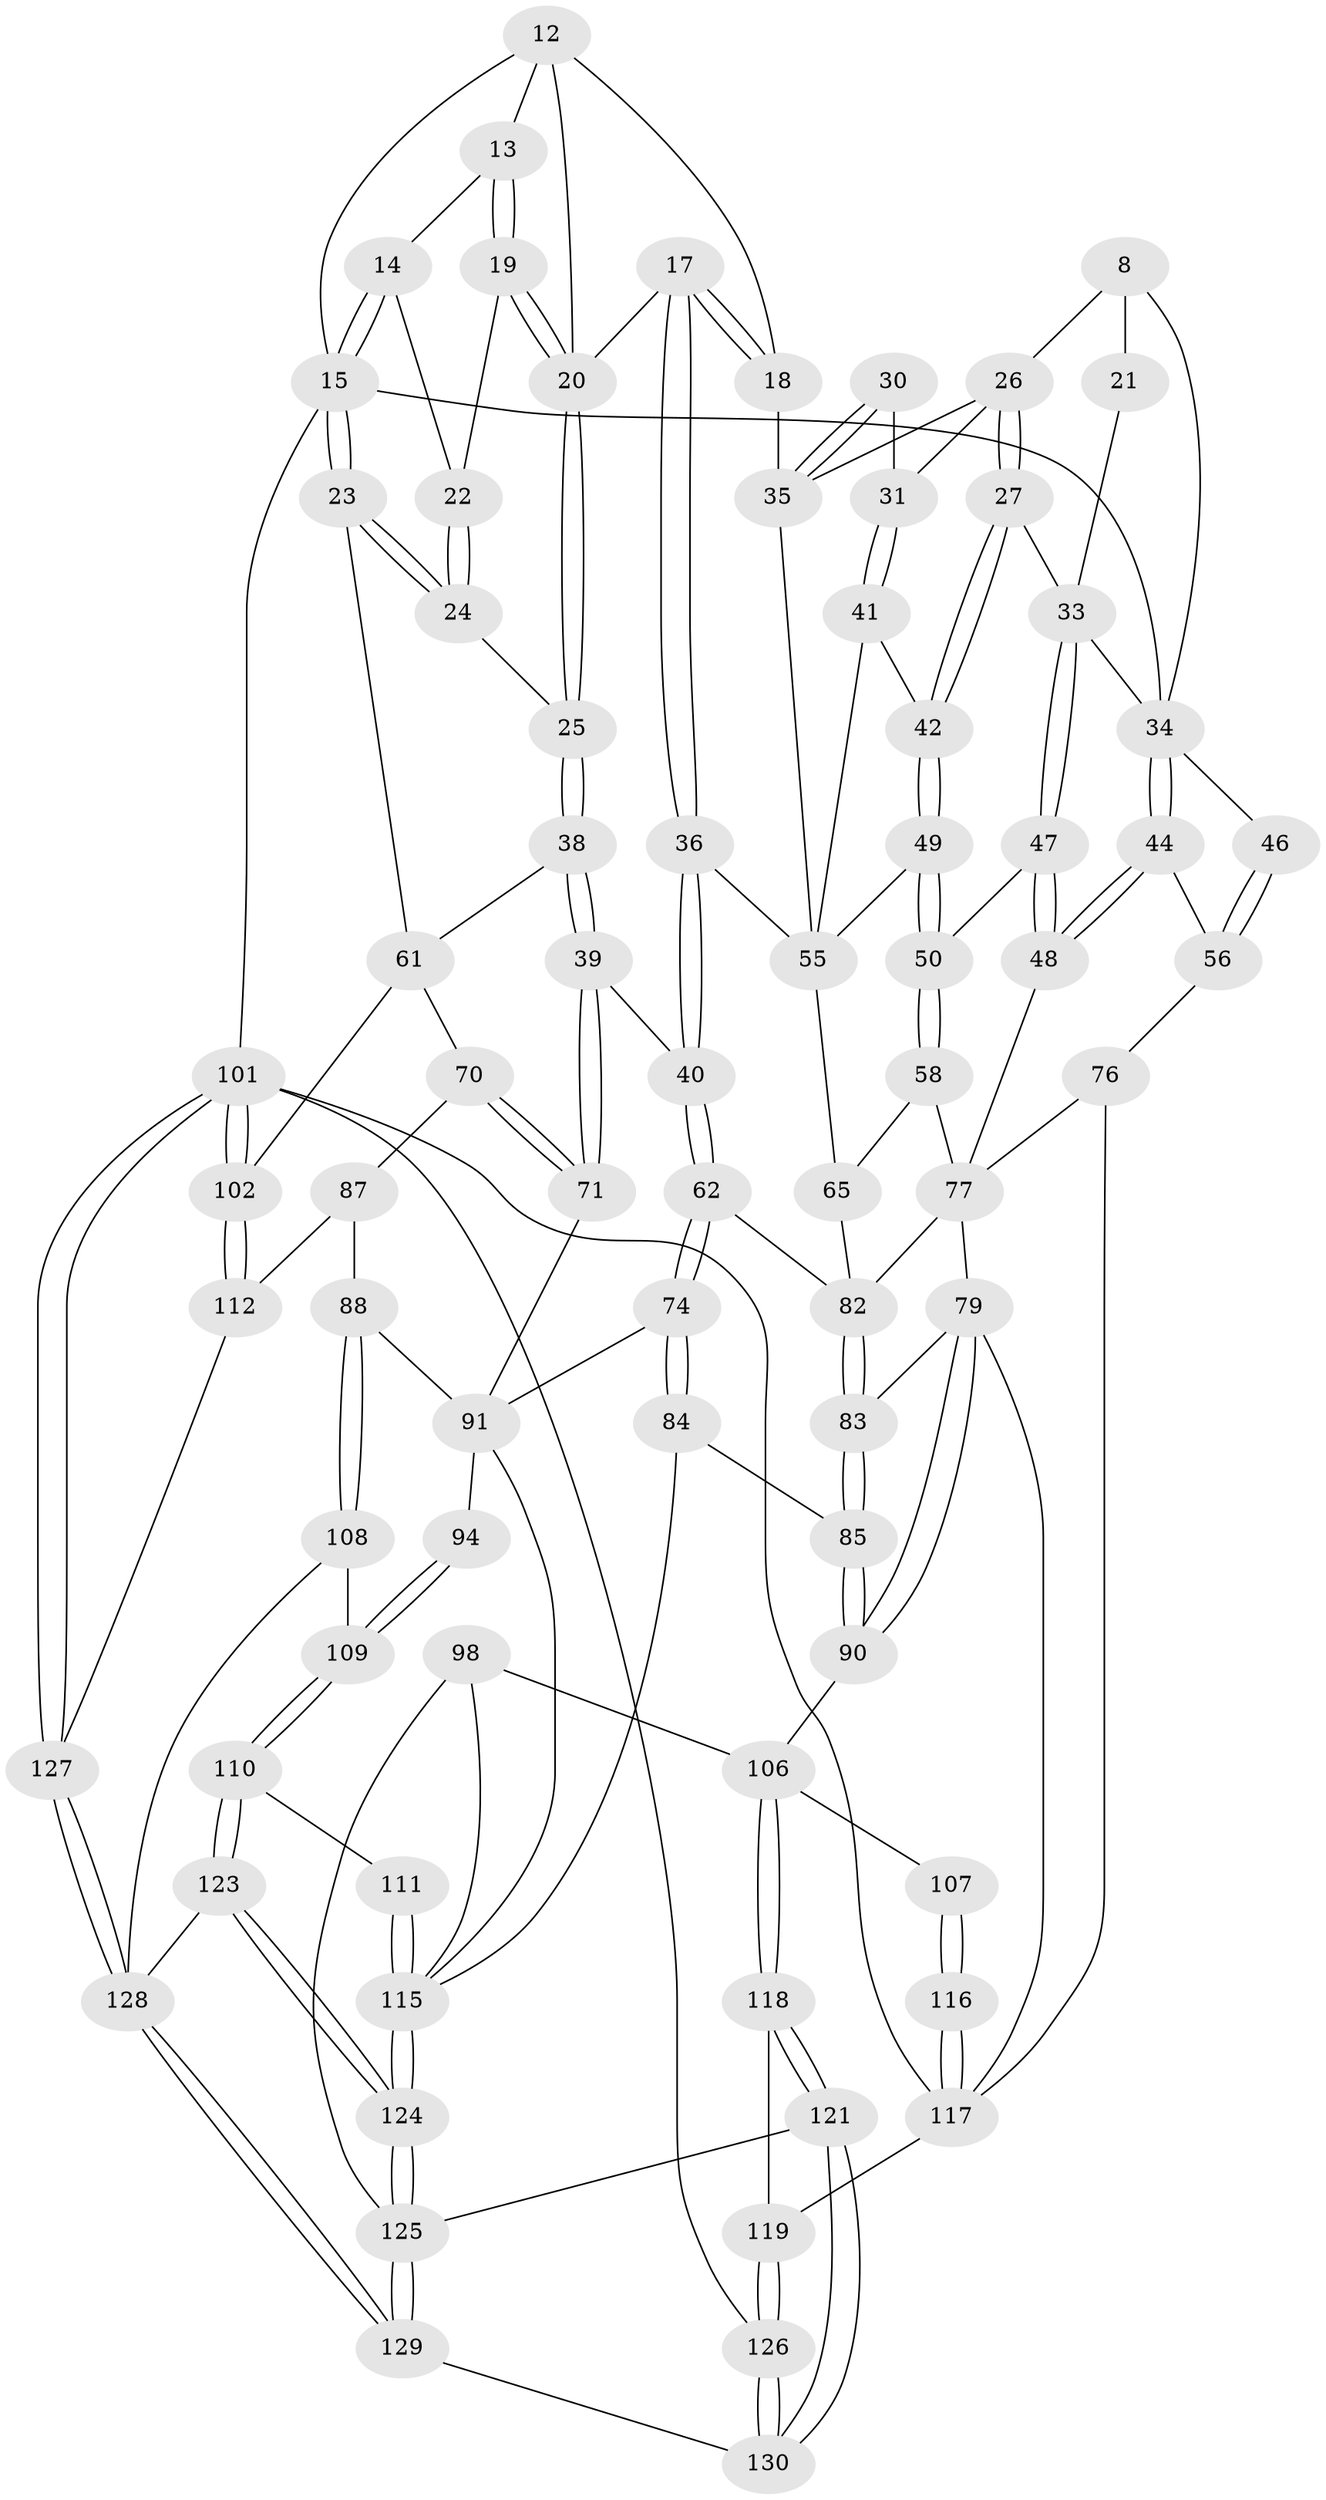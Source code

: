 // original degree distribution, {3: 0.015384615384615385, 5: 0.5692307692307692, 4: 0.2153846153846154, 6: 0.2}
// Generated by graph-tools (version 1.1) at 2025/05/03/04/25 22:05:33]
// undirected, 78 vertices, 181 edges
graph export_dot {
graph [start="1"]
  node [color=gray90,style=filled];
  8 [pos="+0.20503666954202304+0.1319718260165781",super="+1+2"];
  12 [pos="+0.6869676375430289+0",super="+6+7"];
  13 [pos="+0.7192167892845018+0"];
  14 [pos="+1+0"];
  15 [pos="+1+0",super="+11"];
  17 [pos="+0.7127403489363138+0.25503100690658353"];
  18 [pos="+0.6875846782066765+0.254223907170512",super="+5"];
  19 [pos="+0.8364982419402093+0.19050381772278865"];
  20 [pos="+0.7601664837028219+0.26132454284112894",super="+16"];
  21 [pos="+0.2951512078592729+0.18440375820695176"];
  22 [pos="+0.8841733322767428+0.18959703659875243"];
  23 [pos="+1+0.13022185467946026"];
  24 [pos="+0.947531192450977+0.2488488383483844"];
  25 [pos="+0.8647427166212732+0.3830003146969602"];
  26 [pos="+0.4059800160180206+0.23974398438245384",super="+3"];
  27 [pos="+0.3346356732121134+0.3137983434620727"];
  30 [pos="+0.5025296057742216+0.2911155600178424"];
  31 [pos="+0.4520933091248286+0.31594828709944306"];
  33 [pos="+0.27030522640954696+0.29053217221837163",super="+28"];
  34 [pos="+0.14283294784663975+0.2824177045773715",super="+10"];
  35 [pos="+0.5671498938370076+0.36113304452154366",super="+32+29"];
  36 [pos="+0.6617258502199289+0.4365141078394833"];
  38 [pos="+0.8703777761838469+0.41721021965169414"];
  39 [pos="+0.7251780259204098+0.4882202692001194"];
  40 [pos="+0.6816677863362476+0.4563094864929389"];
  41 [pos="+0.42130734827626054+0.351001878957408"];
  42 [pos="+0.37038206723305533+0.3515324692414724"];
  44 [pos="+0.12188199838382643+0.3100789215149181"];
  46 [pos="+0+0"];
  47 [pos="+0.24982356263905528+0.37657681483960403"];
  48 [pos="+0.17800015201391922+0.486537592918294"];
  49 [pos="+0.35009090791112063+0.4135346248044977"];
  50 [pos="+0.34050296669714464+0.42559925690880424"];
  55 [pos="+0.3707387661218147+0.42377714124017557",super="+54"];
  56 [pos="+0+0.35542796820975875",super="+53+45"];
  58 [pos="+0.32704495173412934+0.4598012474443602"];
  61 [pos="+0.8903560309009823+0.4304017142746291",super="+60"];
  62 [pos="+0.5056562519553548+0.5910403230459904"];
  65 [pos="+0.47626554651721276+0.5345601587589457",super="+57"];
  70 [pos="+0.8383642113296744+0.6751355683123687"];
  71 [pos="+0.7204647221296341+0.5260998929622819"];
  74 [pos="+0.5494068225112829+0.6501050713438228"];
  76 [pos="+0.1149368967709076+0.5416389370534568",super="+52+66"];
  77 [pos="+0.27081045088315814+0.5802039135723357",super="+75"];
  79 [pos="+0.259779969112656+0.7182173383835283",super="+78"];
  82 [pos="+0.39790066652735945+0.6327909364980251",super="+63+64"];
  83 [pos="+0.3809082736173426+0.6721882605823846"];
  84 [pos="+0.4729528551249863+0.7284003914892042"];
  85 [pos="+0.4171626542717624+0.7334257902009896"];
  87 [pos="+0.8360834860899763+0.702398528227441",super="+86"];
  88 [pos="+0.8062947990573218+0.7327303852390231"];
  90 [pos="+0.32896766534195027+0.8018230580167325"];
  91 [pos="+0.5981382031332203+0.7762051117171769",super="+73+89"];
  94 [pos="+0.6572664678702058+0.7981027547841529"];
  98 [pos="+0.3641284285380037+0.865933852458071"];
  101 [pos="+1+1",super="+69"];
  102 [pos="+1+0.9561477908344349",super="+95"];
  106 [pos="+0.21358456055538297+0.8765815454063188",super="+99"];
  107 [pos="+0.19561004568468648+0.8713367023794656"];
  108 [pos="+0.7980049845653601+0.807938859640728"];
  109 [pos="+0.71517325597881+0.8733457872958683"];
  110 [pos="+0.7054766305155811+0.8926947159880838"];
  111 [pos="+0.5772151318772502+0.8356003760746211"];
  112 [pos="+0.938590231899713+0.8945473129045697",super="+103+96"];
  115 [pos="+0.5296138760882725+0.9373438872178912",super="+97+93+92"];
  116 [pos="+0.13143151834777198+0.9125958091530852",super="+105+104"];
  117 [pos="+0.12723929647974938+0.9307177097557875",super="+68+100"];
  118 [pos="+0.2854268635079766+1"];
  119 [pos="+0.13541695538348292+0.9430597448024665"];
  121 [pos="+0.29101016809509983+1"];
  123 [pos="+0.7035130992979739+0.9042213401437285"];
  124 [pos="+0.5642806700485867+1"];
  125 [pos="+0.5596538823315027+1",super="+120"];
  126 [pos="+0.10636077742539889+1"];
  127 [pos="+0.9132539569043557+1",super="+113"];
  128 [pos="+0.8162752522355659+1",super="+122+114"];
  129 [pos="+0.5432235810443777+1"];
  130 [pos="+0.3239871514516307+1"];
  8 -- 21 [weight=2];
  8 -- 26;
  8 -- 34;
  12 -- 13;
  12 -- 20;
  12 -- 18;
  12 -- 15;
  13 -- 14;
  13 -- 19;
  13 -- 19;
  14 -- 15;
  14 -- 15;
  14 -- 22;
  15 -- 23;
  15 -- 23;
  15 -- 101 [weight=2];
  15 -- 34;
  17 -- 18;
  17 -- 18;
  17 -- 36;
  17 -- 36;
  17 -- 20;
  18 -- 35 [weight=2];
  19 -- 20;
  19 -- 20;
  19 -- 22;
  20 -- 25;
  20 -- 25;
  21 -- 33;
  22 -- 24;
  22 -- 24;
  23 -- 24;
  23 -- 24;
  23 -- 61;
  24 -- 25;
  25 -- 38;
  25 -- 38;
  26 -- 27;
  26 -- 27;
  26 -- 31;
  26 -- 35;
  27 -- 42;
  27 -- 42;
  27 -- 33;
  30 -- 31;
  30 -- 35 [weight=2];
  30 -- 35;
  31 -- 41;
  31 -- 41;
  33 -- 34;
  33 -- 47;
  33 -- 47;
  34 -- 44;
  34 -- 44;
  34 -- 46;
  35 -- 55;
  36 -- 40;
  36 -- 40;
  36 -- 55;
  38 -- 39;
  38 -- 39;
  38 -- 61;
  39 -- 40;
  39 -- 71;
  39 -- 71;
  40 -- 62;
  40 -- 62;
  41 -- 42;
  41 -- 55;
  42 -- 49;
  42 -- 49;
  44 -- 48;
  44 -- 48;
  44 -- 56;
  46 -- 56 [weight=2];
  46 -- 56;
  47 -- 48;
  47 -- 48;
  47 -- 50;
  48 -- 77;
  49 -- 50;
  49 -- 50;
  49 -- 55;
  50 -- 58;
  50 -- 58;
  55 -- 65 [weight=2];
  56 -- 76 [weight=2];
  58 -- 65;
  58 -- 77;
  61 -- 70;
  61 -- 102;
  62 -- 74;
  62 -- 74;
  62 -- 82;
  65 -- 82;
  70 -- 71;
  70 -- 71;
  70 -- 87;
  71 -- 91;
  74 -- 84;
  74 -- 84;
  74 -- 91;
  76 -- 117 [weight=2];
  76 -- 77;
  77 -- 82 [weight=2];
  77 -- 79;
  79 -- 90;
  79 -- 90;
  79 -- 117;
  79 -- 83;
  82 -- 83;
  82 -- 83;
  83 -- 85;
  83 -- 85;
  84 -- 85;
  84 -- 115;
  85 -- 90;
  85 -- 90;
  87 -- 88;
  87 -- 112 [weight=2];
  88 -- 108;
  88 -- 108;
  88 -- 91;
  90 -- 106;
  91 -- 94 [weight=2];
  91 -- 115;
  94 -- 109;
  94 -- 109;
  98 -- 115;
  98 -- 106;
  98 -- 125;
  101 -- 102;
  101 -- 102;
  101 -- 127;
  101 -- 127;
  101 -- 126;
  101 -- 117;
  102 -- 112 [weight=2];
  102 -- 112;
  106 -- 107;
  106 -- 118;
  106 -- 118;
  107 -- 116 [weight=2];
  107 -- 116;
  108 -- 109;
  108 -- 128;
  109 -- 110;
  109 -- 110;
  110 -- 111;
  110 -- 123;
  110 -- 123;
  111 -- 115 [weight=2];
  111 -- 115;
  112 -- 127;
  115 -- 124;
  115 -- 124;
  116 -- 117 [weight=3];
  116 -- 117;
  117 -- 119;
  118 -- 119;
  118 -- 121;
  118 -- 121;
  119 -- 126;
  119 -- 126;
  121 -- 130;
  121 -- 130;
  121 -- 125;
  123 -- 124;
  123 -- 124;
  123 -- 128;
  124 -- 125;
  124 -- 125;
  125 -- 129;
  125 -- 129;
  126 -- 130;
  126 -- 130;
  127 -- 128 [weight=2];
  127 -- 128;
  128 -- 129;
  128 -- 129;
  129 -- 130;
}
